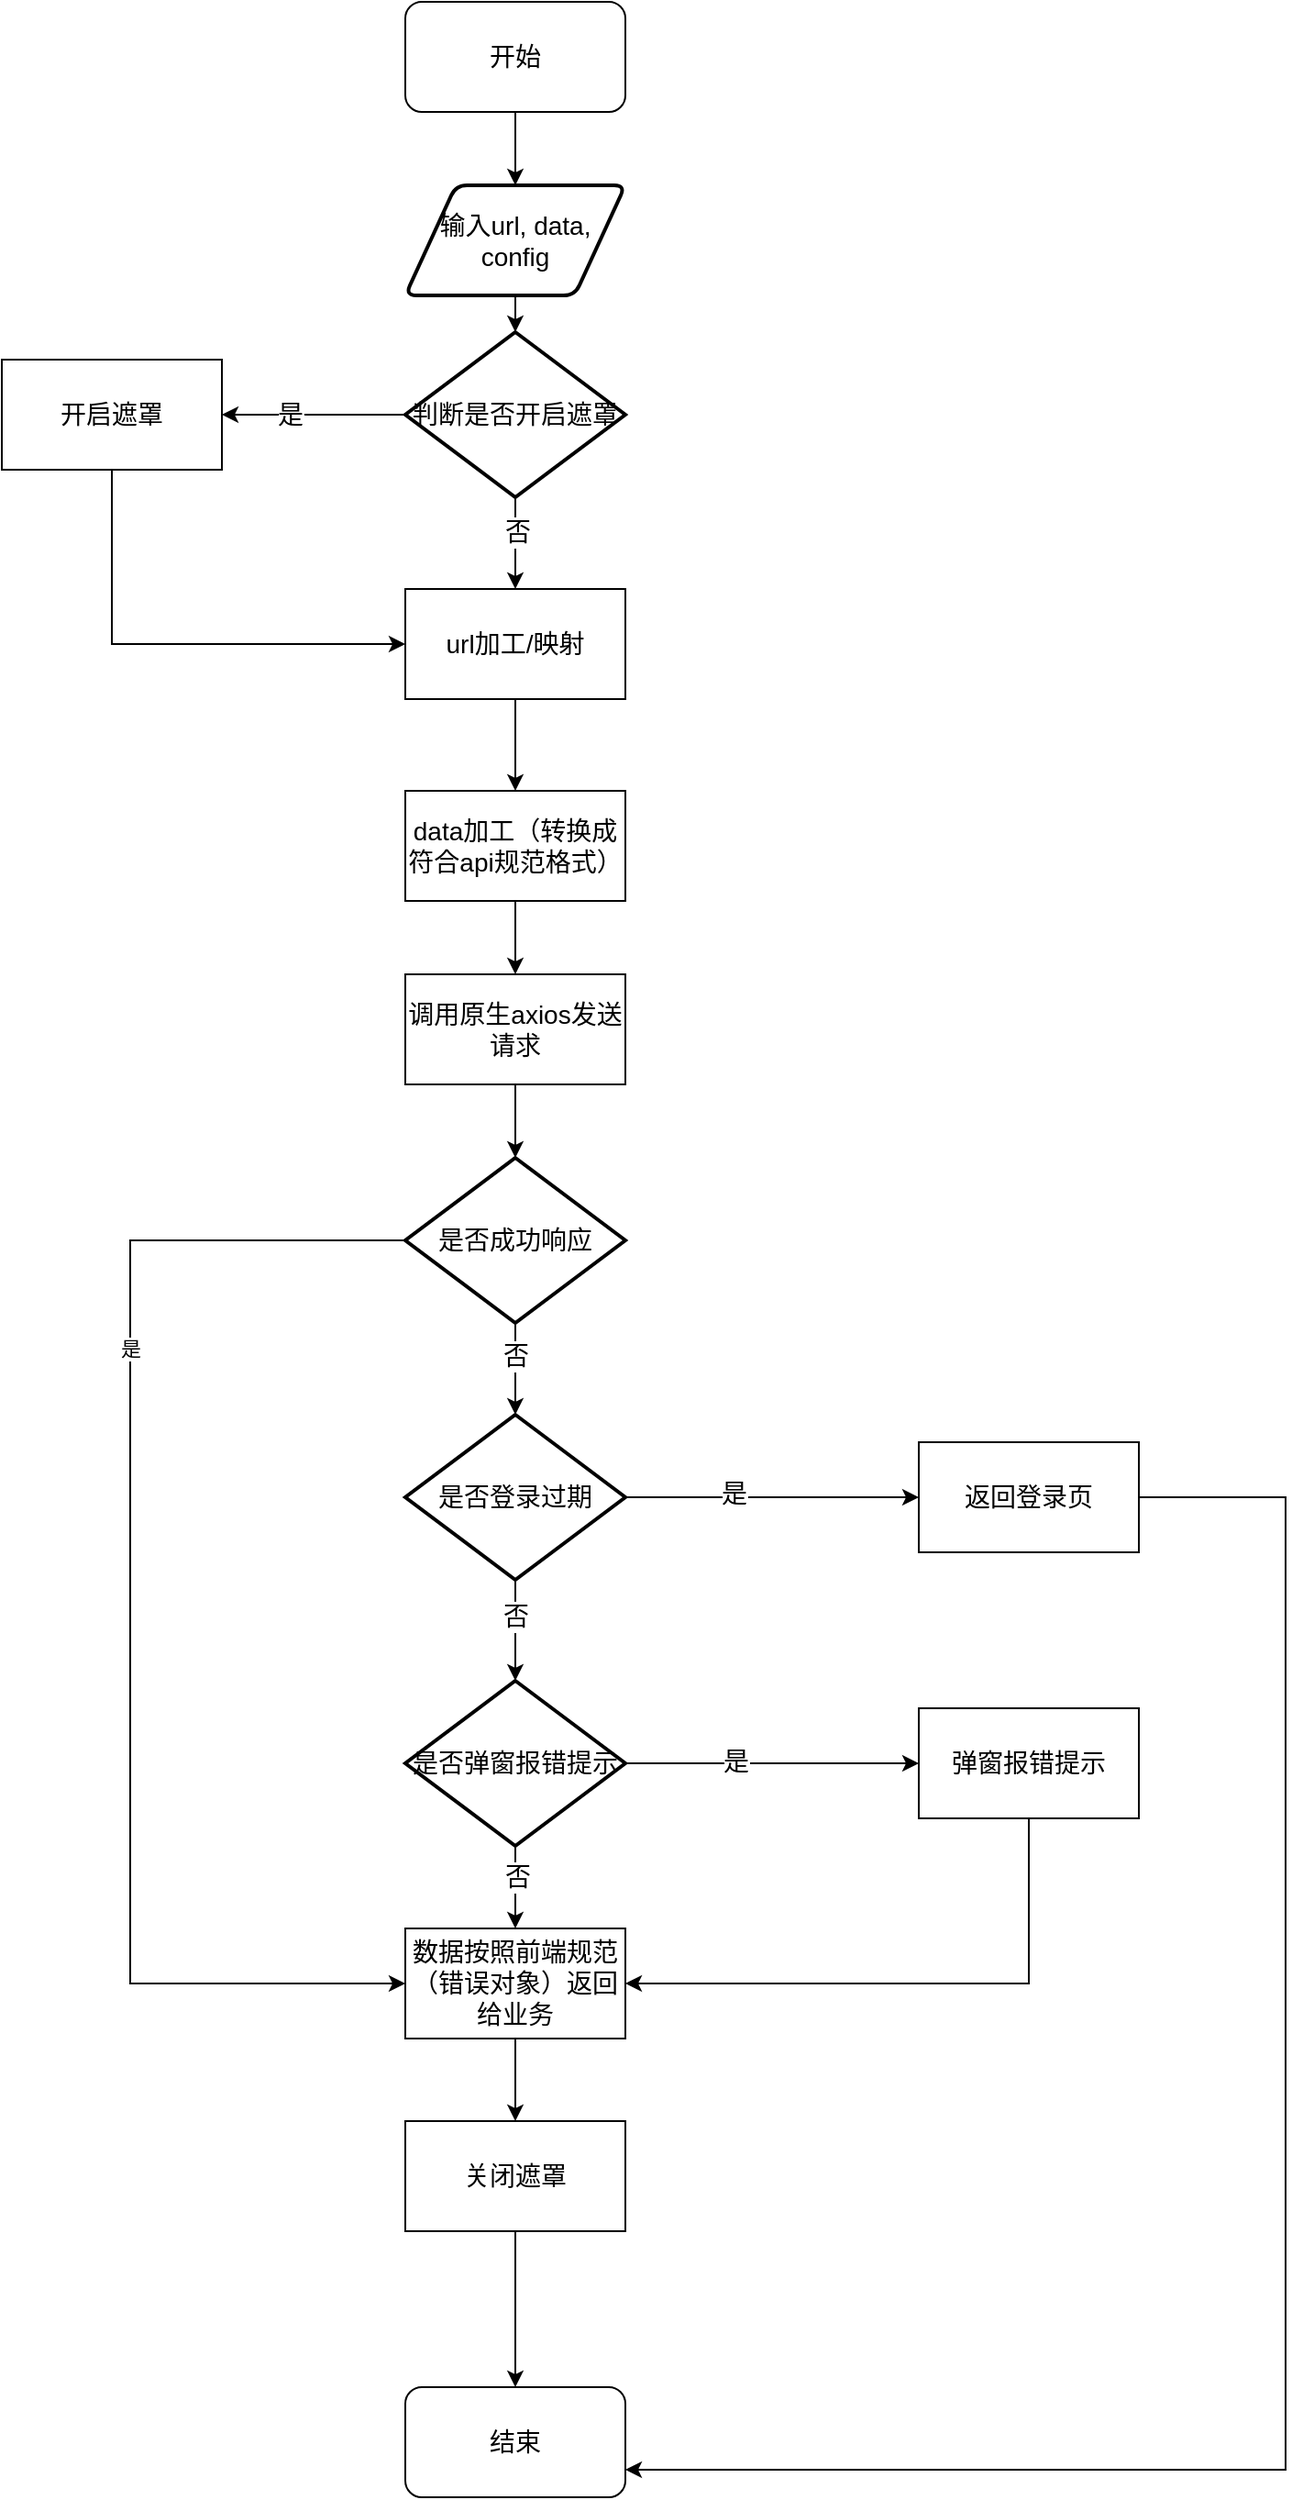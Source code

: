 <mxfile version="16.5.1" type="device" pages="2"><diagram name="流程图" id="edf60f1a-56cd-e834-aa8a-f176f3a09ee4"><mxGraphModel dx="1050" dy="689" grid="1" gridSize="10" guides="1" tooltips="1" connect="1" arrows="1" fold="1" page="1" pageScale="1" pageWidth="1100" pageHeight="850" background="none" math="0" shadow="0"><root><mxCell id="0"/><mxCell id="1" parent="0"/><mxCell id="LYS4ORg5_mNLH-Hu5-n4-4" value="" style="edgeStyle=orthogonalEdgeStyle;rounded=0;orthogonalLoop=1;jettySize=auto;html=1;fontSize=14;" parent="1" source="LYS4ORg5_mNLH-Hu5-n4-2" target="LYS4ORg5_mNLH-Hu5-n4-3" edge="1"><mxGeometry relative="1" as="geometry"/></mxCell><mxCell id="LYS4ORg5_mNLH-Hu5-n4-2" value="开始" style="rounded=1;whiteSpace=wrap;html=1;fontSize=14;" parent="1" vertex="1"><mxGeometry x="420" y="60" width="120" height="60" as="geometry"/></mxCell><mxCell id="LYS4ORg5_mNLH-Hu5-n4-10" value="" style="edgeStyle=orthogonalEdgeStyle;rounded=0;orthogonalLoop=1;jettySize=auto;html=1;fontSize=14;entryX=0.5;entryY=0;entryDx=0;entryDy=0;entryPerimeter=0;" parent="1" source="LYS4ORg5_mNLH-Hu5-n4-3" target="LYS4ORg5_mNLH-Hu5-n4-14" edge="1"><mxGeometry relative="1" as="geometry"><mxPoint x="480" y="260" as="targetPoint"/></mxGeometry></mxCell><mxCell id="LYS4ORg5_mNLH-Hu5-n4-3" value="输入url, data, config" style="shape=parallelogram;html=1;strokeWidth=2;perimeter=parallelogramPerimeter;whiteSpace=wrap;rounded=1;arcSize=12;size=0.23;fontSize=14;" parent="1" vertex="1"><mxGeometry x="420" y="160" width="120" height="60" as="geometry"/></mxCell><mxCell id="LYS4ORg5_mNLH-Hu5-n4-19" style="edgeStyle=orthogonalEdgeStyle;rounded=0;orthogonalLoop=1;jettySize=auto;html=1;fontSize=14;" parent="1" source="LYS4ORg5_mNLH-Hu5-n4-14" target="LYS4ORg5_mNLH-Hu5-n4-16" edge="1"><mxGeometry relative="1" as="geometry"/></mxCell><mxCell id="LYS4ORg5_mNLH-Hu5-n4-24" value="是" style="edgeLabel;html=1;align=center;verticalAlign=middle;resizable=0;points=[];fontSize=14;" parent="LYS4ORg5_mNLH-Hu5-n4-19" vertex="1" connectable="0"><mxGeometry x="0.26" relative="1" as="geometry"><mxPoint as="offset"/></mxGeometry></mxCell><mxCell id="LYS4ORg5_mNLH-Hu5-n4-21" value="" style="edgeStyle=orthogonalEdgeStyle;rounded=0;orthogonalLoop=1;jettySize=auto;html=1;fontSize=14;" parent="1" source="LYS4ORg5_mNLH-Hu5-n4-14" target="LYS4ORg5_mNLH-Hu5-n4-20" edge="1"><mxGeometry relative="1" as="geometry"/></mxCell><mxCell id="LYS4ORg5_mNLH-Hu5-n4-25" value="否" style="edgeLabel;html=1;align=center;verticalAlign=middle;resizable=0;points=[];fontSize=14;" parent="LYS4ORg5_mNLH-Hu5-n4-21" vertex="1" connectable="0"><mxGeometry x="-0.244" y="1" relative="1" as="geometry"><mxPoint as="offset"/></mxGeometry></mxCell><mxCell id="LYS4ORg5_mNLH-Hu5-n4-14" value="判断是否开启遮罩" style="strokeWidth=2;html=1;shape=mxgraph.flowchart.decision;whiteSpace=wrap;fontSize=14;" parent="1" vertex="1"><mxGeometry x="420" y="240" width="120" height="90" as="geometry"/></mxCell><mxCell id="LYS4ORg5_mNLH-Hu5-n4-26" style="edgeStyle=orthogonalEdgeStyle;rounded=0;orthogonalLoop=1;jettySize=auto;html=1;entryX=0;entryY=0.5;entryDx=0;entryDy=0;fontSize=14;" parent="1" source="LYS4ORg5_mNLH-Hu5-n4-16" target="LYS4ORg5_mNLH-Hu5-n4-20" edge="1"><mxGeometry relative="1" as="geometry"><Array as="points"><mxPoint x="260" y="410"/></Array></mxGeometry></mxCell><mxCell id="LYS4ORg5_mNLH-Hu5-n4-16" value="开启遮罩" style="rounded=0;whiteSpace=wrap;html=1;fontSize=14;" parent="1" vertex="1"><mxGeometry x="200" y="255" width="120" height="60" as="geometry"/></mxCell><mxCell id="LYS4ORg5_mNLH-Hu5-n4-23" style="edgeStyle=orthogonalEdgeStyle;rounded=0;orthogonalLoop=1;jettySize=auto;html=1;entryX=0.5;entryY=0;entryDx=0;entryDy=0;fontSize=14;" parent="1" source="LYS4ORg5_mNLH-Hu5-n4-20" target="LYS4ORg5_mNLH-Hu5-n4-22" edge="1"><mxGeometry relative="1" as="geometry"/></mxCell><mxCell id="LYS4ORg5_mNLH-Hu5-n4-20" value="url加工/映射" style="rounded=0;whiteSpace=wrap;html=1;fontSize=14;" parent="1" vertex="1"><mxGeometry x="420" y="380" width="120" height="60" as="geometry"/></mxCell><mxCell id="LYS4ORg5_mNLH-Hu5-n4-28" value="" style="edgeStyle=orthogonalEdgeStyle;rounded=0;orthogonalLoop=1;jettySize=auto;html=1;fontSize=14;" parent="1" source="LYS4ORg5_mNLH-Hu5-n4-22" target="LYS4ORg5_mNLH-Hu5-n4-27" edge="1"><mxGeometry relative="1" as="geometry"/></mxCell><mxCell id="LYS4ORg5_mNLH-Hu5-n4-22" value="data加工（转换成符合api规范格式）" style="rounded=0;whiteSpace=wrap;html=1;fontSize=14;" parent="1" vertex="1"><mxGeometry x="420" y="490" width="120" height="60" as="geometry"/></mxCell><mxCell id="LYS4ORg5_mNLH-Hu5-n4-30" value="" style="edgeStyle=orthogonalEdgeStyle;rounded=0;orthogonalLoop=1;jettySize=auto;html=1;fontSize=14;" parent="1" source="LYS4ORg5_mNLH-Hu5-n4-27" target="LYS4ORg5_mNLH-Hu5-n4-29" edge="1"><mxGeometry relative="1" as="geometry"/></mxCell><mxCell id="LYS4ORg5_mNLH-Hu5-n4-27" value="调用原生axios发送请求" style="rounded=0;whiteSpace=wrap;html=1;fontSize=14;" parent="1" vertex="1"><mxGeometry x="420" y="590" width="120" height="60" as="geometry"/></mxCell><mxCell id="LYS4ORg5_mNLH-Hu5-n4-32" value="" style="edgeStyle=orthogonalEdgeStyle;rounded=0;orthogonalLoop=1;jettySize=auto;html=1;fontSize=14;entryX=0;entryY=0.5;entryDx=0;entryDy=0;" parent="1" source="LYS4ORg5_mNLH-Hu5-n4-29" target="LYS4ORg5_mNLH-Hu5-n4-55" edge="1"><mxGeometry relative="1" as="geometry"><mxPoint x="360" y="735" as="targetPoint"/><Array as="points"><mxPoint x="270" y="735"/><mxPoint x="270" y="1140"/></Array></mxGeometry></mxCell><mxCell id="VB_k25XjV9rHJftRBs_W-1" value="是" style="edgeLabel;html=1;align=center;verticalAlign=middle;resizable=0;points=[];" vertex="1" connectable="0" parent="LYS4ORg5_mNLH-Hu5-n4-32"><mxGeometry x="-0.407" relative="1" as="geometry"><mxPoint as="offset"/></mxGeometry></mxCell><mxCell id="LYS4ORg5_mNLH-Hu5-n4-69" value="" style="edgeStyle=orthogonalEdgeStyle;rounded=0;orthogonalLoop=1;jettySize=auto;html=1;fontSize=14;" parent="1" source="LYS4ORg5_mNLH-Hu5-n4-29" target="LYS4ORg5_mNLH-Hu5-n4-66" edge="1"><mxGeometry relative="1" as="geometry"/></mxCell><mxCell id="LYS4ORg5_mNLH-Hu5-n4-74" value="否" style="edgeLabel;html=1;align=center;verticalAlign=middle;resizable=0;points=[];fontSize=14;" parent="LYS4ORg5_mNLH-Hu5-n4-69" vertex="1" connectable="0"><mxGeometry x="-0.276" relative="1" as="geometry"><mxPoint as="offset"/></mxGeometry></mxCell><mxCell id="LYS4ORg5_mNLH-Hu5-n4-29" value="是否成功响应" style="strokeWidth=2;html=1;shape=mxgraph.flowchart.decision;whiteSpace=wrap;fontSize=14;" parent="1" vertex="1"><mxGeometry x="420" y="690" width="120" height="90" as="geometry"/></mxCell><mxCell id="LYS4ORg5_mNLH-Hu5-n4-65" value="" style="edgeStyle=orthogonalEdgeStyle;rounded=0;orthogonalLoop=1;jettySize=auto;html=1;fontSize=14;" parent="1" source="LYS4ORg5_mNLH-Hu5-n4-54" target="LYS4ORg5_mNLH-Hu5-n4-64" edge="1"><mxGeometry relative="1" as="geometry"/></mxCell><mxCell id="LYS4ORg5_mNLH-Hu5-n4-54" value="关闭遮罩" style="rounded=0;whiteSpace=wrap;html=1;fontSize=14;" parent="1" vertex="1"><mxGeometry x="420" y="1215" width="120" height="60" as="geometry"/></mxCell><mxCell id="LYS4ORg5_mNLH-Hu5-n4-62" value="" style="edgeStyle=orthogonalEdgeStyle;rounded=0;orthogonalLoop=1;jettySize=auto;html=1;fontSize=14;" parent="1" source="LYS4ORg5_mNLH-Hu5-n4-55" target="LYS4ORg5_mNLH-Hu5-n4-54" edge="1"><mxGeometry relative="1" as="geometry"/></mxCell><mxCell id="LYS4ORg5_mNLH-Hu5-n4-55" value="数据按照前端规范（错误对象）返回给业务" style="rounded=0;whiteSpace=wrap;html=1;fontSize=14;" parent="1" vertex="1"><mxGeometry x="420" y="1110" width="120" height="60" as="geometry"/></mxCell><mxCell id="LYS4ORg5_mNLH-Hu5-n4-63" style="edgeStyle=orthogonalEdgeStyle;rounded=0;orthogonalLoop=1;jettySize=auto;html=1;entryX=1;entryY=0.5;entryDx=0;entryDy=0;fontSize=14;exitX=0.5;exitY=1;exitDx=0;exitDy=0;" parent="1" source="LYS4ORg5_mNLH-Hu5-n4-56" target="LYS4ORg5_mNLH-Hu5-n4-55" edge="1"><mxGeometry relative="1" as="geometry"/></mxCell><mxCell id="LYS4ORg5_mNLH-Hu5-n4-56" value="弹窗报错提示" style="rounded=0;whiteSpace=wrap;html=1;fontSize=14;" parent="1" vertex="1"><mxGeometry x="700" y="990" width="120" height="60" as="geometry"/></mxCell><mxCell id="LYS4ORg5_mNLH-Hu5-n4-58" value="" style="edgeStyle=orthogonalEdgeStyle;rounded=0;orthogonalLoop=1;jettySize=auto;html=1;fontSize=14;" parent="1" source="LYS4ORg5_mNLH-Hu5-n4-57" target="LYS4ORg5_mNLH-Hu5-n4-56" edge="1"><mxGeometry relative="1" as="geometry"/></mxCell><mxCell id="LYS4ORg5_mNLH-Hu5-n4-59" value="是" style="edgeLabel;html=1;align=center;verticalAlign=middle;resizable=0;points=[];fontSize=14;" parent="LYS4ORg5_mNLH-Hu5-n4-58" vertex="1" connectable="0"><mxGeometry x="-0.255" y="1" relative="1" as="geometry"><mxPoint as="offset"/></mxGeometry></mxCell><mxCell id="LYS4ORg5_mNLH-Hu5-n4-60" value="" style="edgeStyle=orthogonalEdgeStyle;rounded=0;orthogonalLoop=1;jettySize=auto;html=1;fontSize=14;" parent="1" source="LYS4ORg5_mNLH-Hu5-n4-57" target="LYS4ORg5_mNLH-Hu5-n4-55" edge="1"><mxGeometry relative="1" as="geometry"/></mxCell><mxCell id="LYS4ORg5_mNLH-Hu5-n4-61" value="否" style="edgeLabel;html=1;align=center;verticalAlign=middle;resizable=0;points=[];fontSize=14;" parent="LYS4ORg5_mNLH-Hu5-n4-60" vertex="1" connectable="0"><mxGeometry x="-0.247" y="1" relative="1" as="geometry"><mxPoint as="offset"/></mxGeometry></mxCell><mxCell id="LYS4ORg5_mNLH-Hu5-n4-57" value="是否弹窗报错提示" style="strokeWidth=2;html=1;shape=mxgraph.flowchart.decision;whiteSpace=wrap;fontSize=14;" parent="1" vertex="1"><mxGeometry x="420" y="975" width="120" height="90" as="geometry"/></mxCell><mxCell id="LYS4ORg5_mNLH-Hu5-n4-64" value="结束" style="rounded=1;whiteSpace=wrap;html=1;fontSize=14;" parent="1" vertex="1"><mxGeometry x="420" y="1360" width="120" height="60" as="geometry"/></mxCell><mxCell id="LYS4ORg5_mNLH-Hu5-n4-68" value="" style="edgeStyle=orthogonalEdgeStyle;rounded=0;orthogonalLoop=1;jettySize=auto;html=1;fontSize=14;" parent="1" source="LYS4ORg5_mNLH-Hu5-n4-66" target="LYS4ORg5_mNLH-Hu5-n4-57" edge="1"><mxGeometry relative="1" as="geometry"/></mxCell><mxCell id="LYS4ORg5_mNLH-Hu5-n4-75" value="否" style="edgeLabel;html=1;align=center;verticalAlign=middle;resizable=0;points=[];fontSize=14;" parent="LYS4ORg5_mNLH-Hu5-n4-68" vertex="1" connectable="0"><mxGeometry x="-0.271" relative="1" as="geometry"><mxPoint as="offset"/></mxGeometry></mxCell><mxCell id="LYS4ORg5_mNLH-Hu5-n4-72" style="edgeStyle=orthogonalEdgeStyle;rounded=0;orthogonalLoop=1;jettySize=auto;html=1;entryX=0;entryY=0.5;entryDx=0;entryDy=0;fontSize=14;" parent="1" source="LYS4ORg5_mNLH-Hu5-n4-66" target="LYS4ORg5_mNLH-Hu5-n4-70" edge="1"><mxGeometry relative="1" as="geometry"/></mxCell><mxCell id="LYS4ORg5_mNLH-Hu5-n4-73" value="是" style="edgeLabel;html=1;align=center;verticalAlign=middle;resizable=0;points=[];fontSize=14;" parent="LYS4ORg5_mNLH-Hu5-n4-72" vertex="1" connectable="0"><mxGeometry x="-0.263" y="2" relative="1" as="geometry"><mxPoint as="offset"/></mxGeometry></mxCell><mxCell id="LYS4ORg5_mNLH-Hu5-n4-66" value="是否登录过期" style="strokeWidth=2;html=1;shape=mxgraph.flowchart.decision;whiteSpace=wrap;fontSize=14;" parent="1" vertex="1"><mxGeometry x="420" y="830" width="120" height="90" as="geometry"/></mxCell><mxCell id="LYS4ORg5_mNLH-Hu5-n4-71" style="edgeStyle=orthogonalEdgeStyle;rounded=0;orthogonalLoop=1;jettySize=auto;html=1;entryX=1;entryY=0.75;entryDx=0;entryDy=0;fontSize=14;" parent="1" source="LYS4ORg5_mNLH-Hu5-n4-70" target="LYS4ORg5_mNLH-Hu5-n4-64" edge="1"><mxGeometry relative="1" as="geometry"><Array as="points"><mxPoint x="900" y="875"/><mxPoint x="900" y="1405"/></Array></mxGeometry></mxCell><mxCell id="LYS4ORg5_mNLH-Hu5-n4-70" value="返回登录页" style="rounded=0;whiteSpace=wrap;html=1;fontSize=14;" parent="1" vertex="1"><mxGeometry x="700" y="845" width="120" height="60" as="geometry"/></mxCell></root></mxGraphModel></diagram><diagram id="8zgfdQ02AvySj4Zba3BY" name="uml类图"><mxGraphModel dx="1050" dy="689" grid="1" gridSize="10" guides="1" tooltips="1" connect="1" arrows="1" fold="1" page="1" pageScale="1" pageWidth="827" pageHeight="1169" math="0" shadow="0"><root><mxCell id="0gQM3L17bohFQfjB2s4c-0"/><mxCell id="0gQM3L17bohFQfjB2s4c-1" parent="0gQM3L17bohFQfjB2s4c-0"/><mxCell id="0gQM3L17bohFQfjB2s4c-2" value="axios" style="swimlane;fontStyle=1;align=center;verticalAlign=top;childLayout=stackLayout;horizontal=1;startSize=26;horizontalStack=0;resizeParent=1;resizeParentMax=0;resizeLast=0;collapsible=1;marginBottom=0;fontSize=14;" vertex="1" parent="0gQM3L17bohFQfjB2s4c-1"><mxGeometry x="270" y="110" width="290" height="216" as="geometry"/></mxCell><mxCell id="0gQM3L17bohFQfjB2s4c-3" value="- reqQueue: ReqInstance[]" style="text;strokeColor=none;fillColor=none;align=left;verticalAlign=top;spacingLeft=4;spacingRight=4;overflow=hidden;rotatable=0;points=[[0,0.5],[1,0.5]];portConstraint=eastwest;fontSize=14;" vertex="1" parent="0gQM3L17bohFQfjB2s4c-2"><mxGeometry y="26" width="290" height="26" as="geometry"/></mxCell><mxCell id="0gQM3L17bohFQfjB2s4c-4" value="" style="line;strokeWidth=1;fillColor=none;align=left;verticalAlign=middle;spacingTop=-1;spacingLeft=3;spacingRight=3;rotatable=0;labelPosition=right;points=[];portConstraint=eastwest;fontSize=14;" vertex="1" parent="0gQM3L17bohFQfjB2s4c-2"><mxGeometry y="52" width="290" height="8" as="geometry"/></mxCell><mxCell id="0gQM3L17bohFQfjB2s4c-5" value="- handleUrl(url: string): string" style="text;strokeColor=none;fillColor=none;align=left;verticalAlign=top;spacingLeft=4;spacingRight=4;overflow=hidden;rotatable=0;points=[[0,0.5],[1,0.5]];portConstraint=eastwest;fontSize=14;" vertex="1" parent="0gQM3L17bohFQfjB2s4c-2"><mxGeometry y="60" width="290" height="26" as="geometry"/></mxCell><mxCell id="0gQM3L17bohFQfjB2s4c-6" value="- handleData(data: T): T" style="text;strokeColor=none;fillColor=none;align=left;verticalAlign=top;spacingLeft=4;spacingRight=4;overflow=hidden;rotatable=0;points=[[0,0.5],[1,0.5]];portConstraint=eastwest;fontSize=14;" vertex="1" parent="0gQM3L17bohFQfjB2s4c-2"><mxGeometry y="86" width="290" height="26" as="geometry"/></mxCell><mxCell id="I6G4ylPuxYU5Gc5dhJfx-0" value="- handleResponse(data: T): T" style="text;strokeColor=none;fillColor=none;align=left;verticalAlign=top;spacingLeft=4;spacingRight=4;overflow=hidden;rotatable=0;points=[[0,0.5],[1,0.5]];portConstraint=eastwest;fontSize=14;" vertex="1" parent="0gQM3L17bohFQfjB2s4c-2"><mxGeometry y="112" width="290" height="26" as="geometry"/></mxCell><mxCell id="OrYGAkiGEtQz8gfnJKUA-0" value="- showFail(config: AxiosConfig): void" style="text;strokeColor=none;fillColor=none;align=left;verticalAlign=top;spacingLeft=4;spacingRight=4;overflow=hidden;rotatable=0;points=[[0,0.5],[1,0.5]];portConstraint=eastwest;fontSize=14;" vertex="1" parent="0gQM3L17bohFQfjB2s4c-2"><mxGeometry y="138" width="290" height="26" as="geometry"/></mxCell><mxCell id="OrYGAkiGEtQz8gfnJKUA-1" value="- handleMask(config: AxiosConfig): void" style="text;strokeColor=none;fillColor=none;align=left;verticalAlign=top;spacingLeft=4;spacingRight=4;overflow=hidden;rotatable=0;points=[[0,0.5],[1,0.5]];portConstraint=eastwest;fontSize=14;" vertex="1" parent="0gQM3L17bohFQfjB2s4c-2"><mxGeometry y="164" width="290" height="26" as="geometry"/></mxCell><mxCell id="oms-azqW6vu68Wpkvt_v-0" value="- relogin(status: StatusCode): void" style="text;strokeColor=none;fillColor=none;align=left;verticalAlign=top;spacingLeft=4;spacingRight=4;overflow=hidden;rotatable=0;points=[[0,0.5],[1,0.5]];portConstraint=eastwest;fontSize=14;" vertex="1" parent="0gQM3L17bohFQfjB2s4c-2"><mxGeometry y="190" width="290" height="26" as="geometry"/></mxCell></root></mxGraphModel></diagram></mxfile>